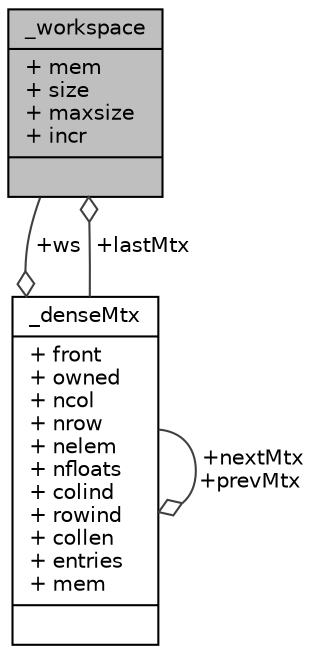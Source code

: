 digraph "_workspace"
{
  edge [fontname="Helvetica",fontsize="10",labelfontname="Helvetica",labelfontsize="10"];
  node [fontname="Helvetica",fontsize="10",shape=record];
  Node1 [label="{_workspace\n|+ mem\l+ size\l+ maxsize\l+ incr\l|}",height=0.2,width=0.4,color="black", fillcolor="grey75", style="filled" fontcolor="black"];
  Node2 -> Node1 [color="grey25",fontsize="10",style="solid",label=" +lastMtx" ,arrowhead="odiamond",fontname="Helvetica"];
  Node2 [label="{_denseMtx\n|+ front\l+ owned\l+ ncol\l+ nrow\l+ nelem\l+ nfloats\l+ colind\l+ rowind\l+ collen\l+ entries\l+ mem\l|}",height=0.2,width=0.4,color="black", fillcolor="white", style="filled",URL="$struct__denseMtx.html"];
  Node1 -> Node2 [color="grey25",fontsize="10",style="solid",label=" +ws" ,arrowhead="odiamond",fontname="Helvetica"];
  Node2 -> Node2 [color="grey25",fontsize="10",style="solid",label=" +nextMtx\n+prevMtx" ,arrowhead="odiamond",fontname="Helvetica"];
}
